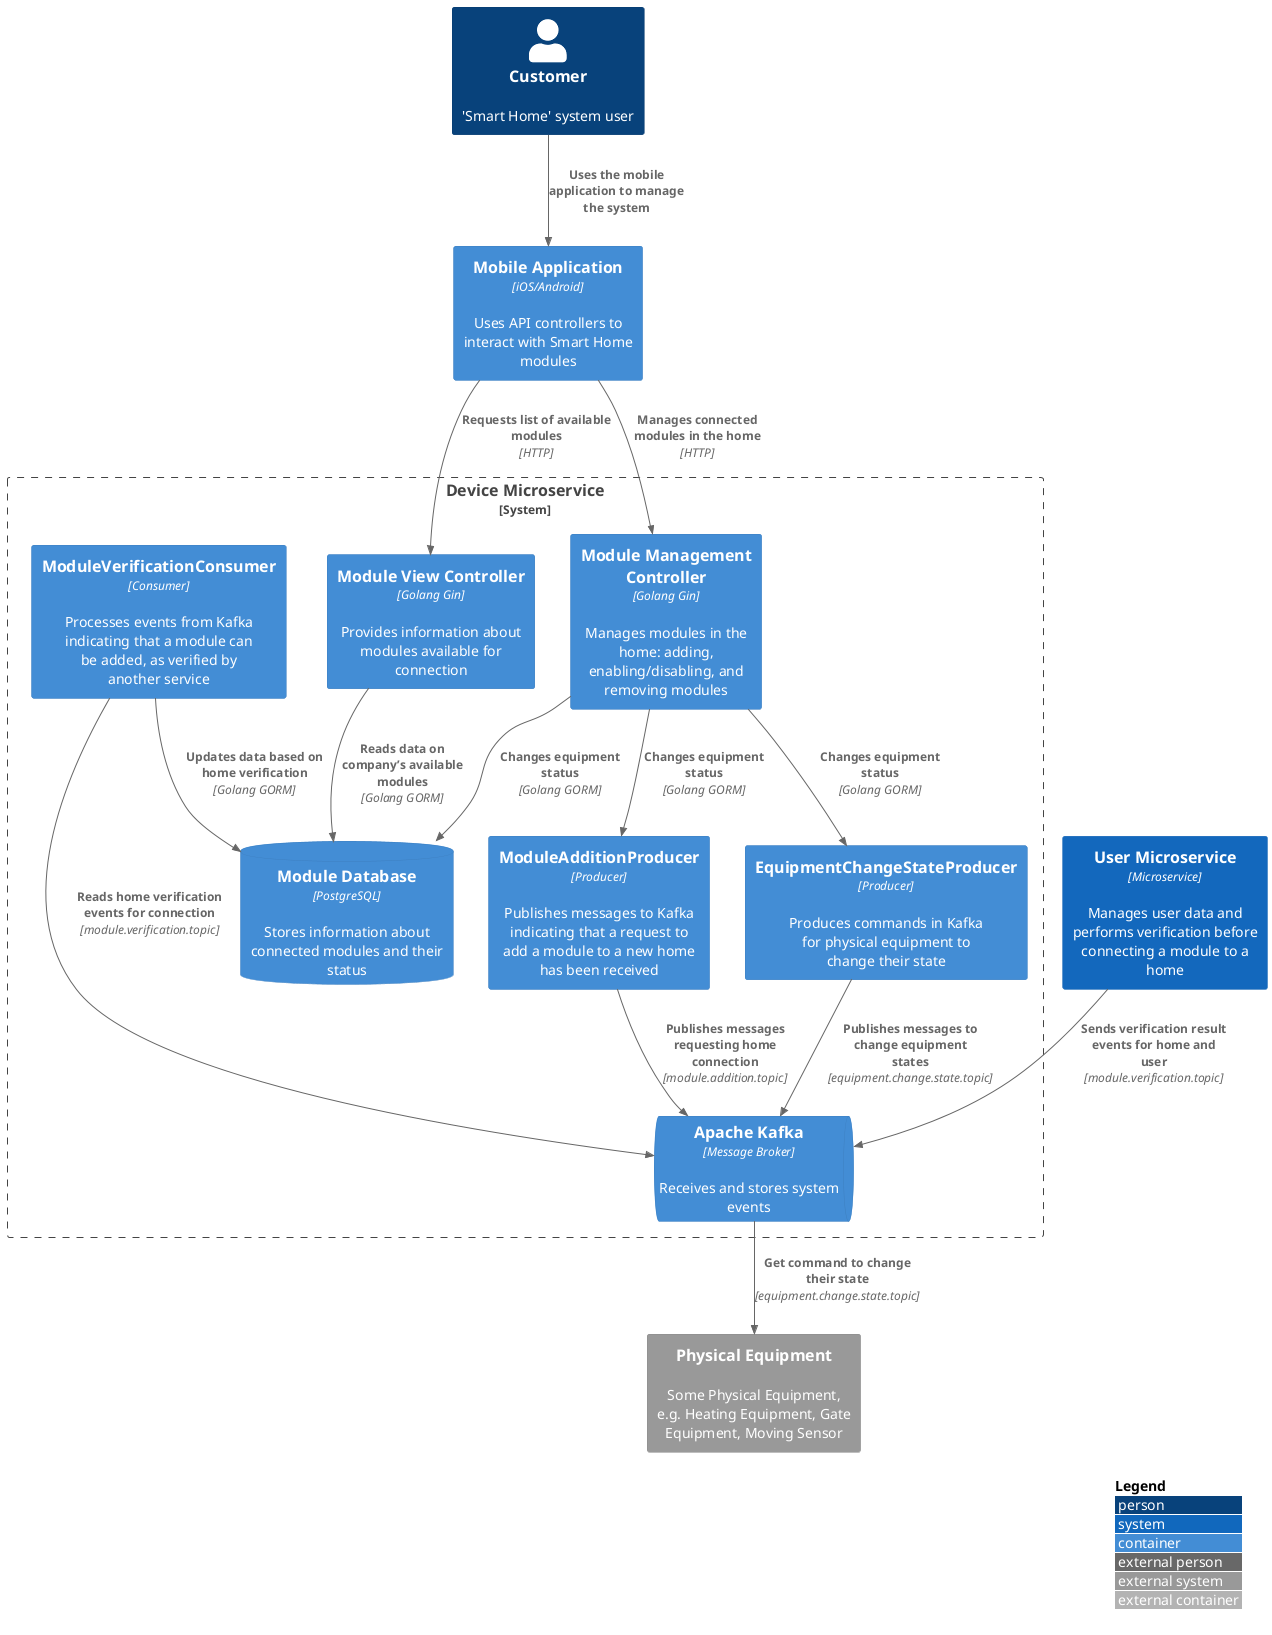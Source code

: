 @startuml
!include <C4/C4_Container>

LAYOUT_WITH_LEGEND()

Person(user, "Customer", "'Smart Home' system user")

Container(app_client, "Mobile Application", "iOS/Android", "Uses API controllers to interact with Smart Home modules")
Container(internal_system, "User Microservice", "Microservice", "Manages user data and performs verification before connecting a module to a home") #1368bd

System_Ext(system, "Physical Equipment", "Some Physical Equipment, e.g. Heating Equipment, Gate Equipment, Moving Sensor")

System_Boundary(b_system, "Device Microservice") {
    Container(controller_modules_view, "Module View Controller", "Golang Gin", "Provides information about modules available for connection")
    Container(controller_module_management, "Module Management Controller", "Golang Gin", "Manages modules in the home: adding, enabling/disabling, and removing modules")

    Container(new_module_publisher, "ModuleAdditionProducer", "Producer", "Publishes messages to Kafka indicating that a request to add a module to a new home has been received")
    Container(state_equipment_publisher, "EquipmentChangeStateProducer", "Producer", "Produces commands in Kafka for physical equipment to change their state")
    Container(module_verification_consumer, "ModuleVerificationConsumer", "Consumer", "Processes events from Kafka indicating that a module can be added, as verified by another service")

    ContainerDb(modules_db, "Module Database", "PostgreSQL", "Stores information about connected modules and their status")
    ContainerQueue(kafka_broker, "Apache Kafka", "Message Broker", "Receives and stores system events")
}

Rel(app_client, controller_modules_view, "Requests list of available modules", "HTTP")
Rel(app_client, controller_module_management, "Manages connected modules in the home", "HTTP")

Rel(user, app_client, "Uses the mobile application to manage the system")
Rel(controller_modules_view, modules_db, "Reads data on company’s available modules", "Golang GORM")

Rel(controller_module_management, modules_db, "Changes equipment status", "Golang GORM")
Rel(controller_module_management, new_module_publisher, "Changes equipment status", "Golang GORM")
Rel(controller_module_management, state_equipment_publisher, "Changes equipment status", "Golang GORM")

Rel(internal_system, kafka_broker, "Sends verification result events for home and user", "module.verification.topic")
Rel(new_module_publisher, kafka_broker, "Publishes messages requesting home connection", "module.addition.topic")
Rel(state_equipment_publisher, kafka_broker, "Publishes messages to change equipment states", "equipment.change.state.topic")
Rel(kafka_broker, system, "Get command to change their state", "equipment.change.state.topic")

Rel(module_verification_consumer, kafka_broker, "Reads home verification events for connection", "module.verification.topic")
Rel(module_verification_consumer, modules_db, "Updates data based on home verification", "Golang GORM")

@enduml
